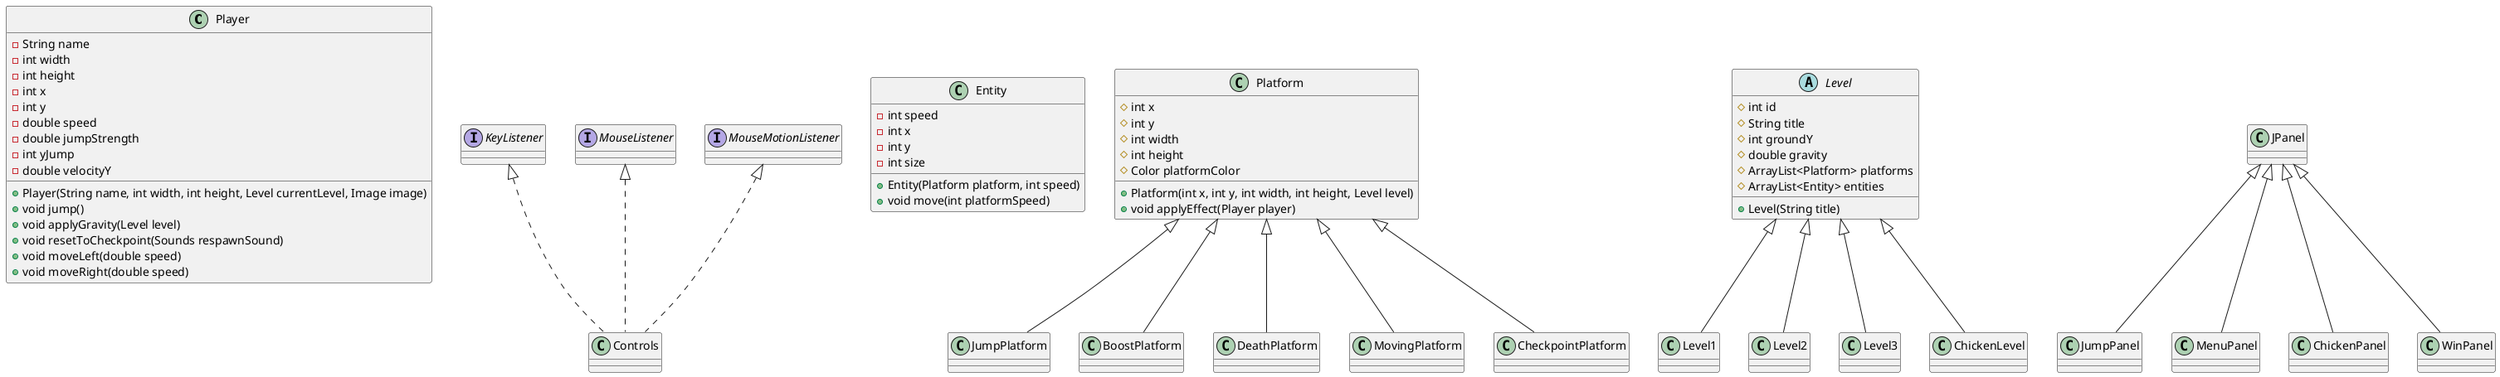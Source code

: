 @startuml

' Class definitions
class Player {
  - String name
  - int width
  - int height
  - int x
  - int y
  - double speed
  - double jumpStrength
  - int yJump
  - double velocityY
  + Player(String name, int width, int height, Level currentLevel, Image image)
  + void jump()
  + void applyGravity(Level level)
  + void resetToCheckpoint(Sounds respawnSound)
  + void moveLeft(double speed)
  + void moveRight(double speed)
}
class Controls implements KeyListener, MouseListener, MouseMotionListener {
}
class Entity {
  - int speed
  - int x
  - int y
  - int size
  + Entity(Platform platform, int speed)
  + void move(int platformSpeed)
}

class Platform {
  # int x
  # int y
  # int width
  # int height
  # Color platformColor
  + Platform(int x, int y, int width, int height, Level level)
  + void applyEffect(Player player)
}

class JumpPlatform extends Platform {
}

class BoostPlatform extends Platform {
}

class DeathPlatform extends Platform {
}

class MovingPlatform extends Platform {
}
class CheckpointPlatform extends Platform {
}

abstract class Level {
  # int id
  # String title
  # int groundY
  # double gravity
  # ArrayList<Platform> platforms
  # ArrayList<Entity> entities
  + Level(String title)
}

class Level1 extends Level {
}

class Level2 extends Level {
}

class Level3 extends Level {
}

class ChickenLevel extends Level {
}



class JumpPanel extends JPanel {
}

class MenuPanel extends JPanel {
}

class ChickenPanel extends JPanel {
}

class WinPanel extends JPanel {
}


@enduml